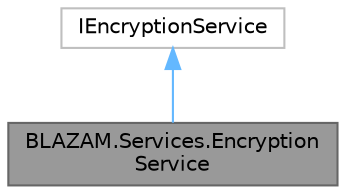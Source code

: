 digraph "BLAZAM.Services.EncryptionService"
{
 // LATEX_PDF_SIZE
  bgcolor="transparent";
  edge [fontname=Helvetica,fontsize=10,labelfontname=Helvetica,labelfontsize=10];
  node [fontname=Helvetica,fontsize=10,shape=box,height=0.2,width=0.4];
  Node1 [id="Node000001",label="BLAZAM.Services.Encryption\lService",height=0.2,width=0.4,color="gray40", fillcolor="grey60", style="filled", fontcolor="black",tooltip=" "];
  Node2 -> Node1 [id="edge1_Node000001_Node000002",dir="back",color="steelblue1",style="solid",tooltip=" "];
  Node2 [id="Node000002",label="IEncryptionService",height=0.2,width=0.4,color="grey75", fillcolor="white", style="filled",URL="$interface_b_l_a_z_a_m_1_1_common_1_1_data_1_1_services_1_1_i_encryption_service.html",tooltip=" "];
}
